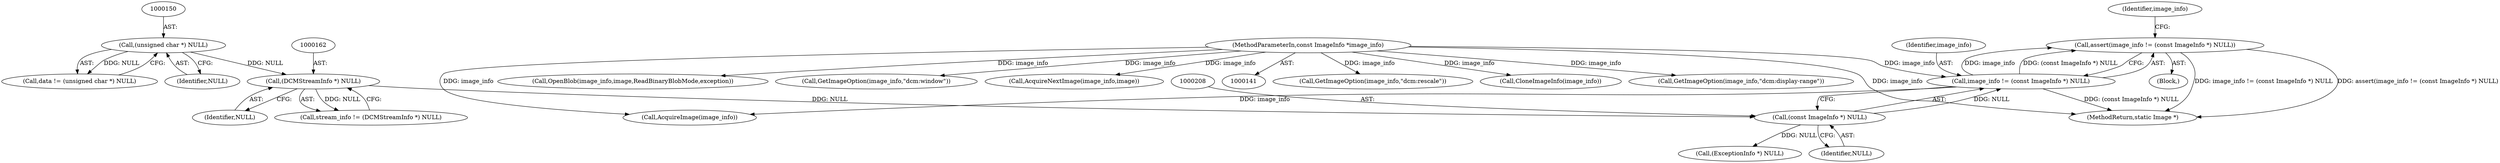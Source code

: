digraph "0_ImageMagick_9f375e7080a2c1044cd546854d0548b4bfb429d0@API" {
"1000204" [label="(Call,assert(image_info != (const ImageInfo *) NULL))"];
"1000205" [label="(Call,image_info != (const ImageInfo *) NULL)"];
"1000142" [label="(MethodParameterIn,const ImageInfo *image_info)"];
"1000207" [label="(Call,(const ImageInfo *) NULL)"];
"1000161" [label="(Call,(DCMStreamInfo *) NULL)"];
"1000149" [label="(Call,(unsigned char *) NULL)"];
"1003742" [label="(Call,GetImageOption(image_info,\"dcm:rescale\"))"];
"1000206" [label="(Identifier,image_info)"];
"1000204" [label="(Call,assert(image_info != (const ImageInfo *) NULL))"];
"1000151" [label="(Identifier,NULL)"];
"1000147" [label="(Call,data != (unsigned char *) NULL)"];
"1000234" [label="(Call,(ExceptionInfo *) NULL)"];
"1002592" [label="(Call,CloneImageInfo(image_info))"];
"1000245" [label="(Call,AcquireImage(image_info))"];
"1000161" [label="(Call,(DCMStreamInfo *) NULL)"];
"1003672" [label="(Call,GetImageOption(image_info,\"dcm:display-range\"))"];
"1000205" [label="(Call,image_info != (const ImageInfo *) NULL)"];
"1000209" [label="(Identifier,NULL)"];
"1004016" [label="(MethodReturn,static Image *)"];
"1000249" [label="(Call,OpenBlob(image_info,image,ReadBinaryBlobMode,exception))"];
"1003695" [label="(Call,GetImageOption(image_info,\"dcm:window\"))"];
"1000144" [label="(Block,)"];
"1000149" [label="(Call,(unsigned char *) NULL)"];
"1000142" [label="(MethodParameterIn,const ImageInfo *image_info)"];
"1000159" [label="(Call,stream_info != (DCMStreamInfo *) NULL)"];
"1000213" [label="(Identifier,image_info)"];
"1000163" [label="(Identifier,NULL)"];
"1003882" [label="(Call,AcquireNextImage(image_info,image))"];
"1000207" [label="(Call,(const ImageInfo *) NULL)"];
"1000204" -> "1000144"  [label="AST: "];
"1000204" -> "1000205"  [label="CFG: "];
"1000205" -> "1000204"  [label="AST: "];
"1000213" -> "1000204"  [label="CFG: "];
"1000204" -> "1004016"  [label="DDG: image_info != (const ImageInfo *) NULL"];
"1000204" -> "1004016"  [label="DDG: assert(image_info != (const ImageInfo *) NULL)"];
"1000205" -> "1000204"  [label="DDG: image_info"];
"1000205" -> "1000204"  [label="DDG: (const ImageInfo *) NULL"];
"1000205" -> "1000207"  [label="CFG: "];
"1000206" -> "1000205"  [label="AST: "];
"1000207" -> "1000205"  [label="AST: "];
"1000205" -> "1004016"  [label="DDG: (const ImageInfo *) NULL"];
"1000142" -> "1000205"  [label="DDG: image_info"];
"1000207" -> "1000205"  [label="DDG: NULL"];
"1000205" -> "1000245"  [label="DDG: image_info"];
"1000142" -> "1000141"  [label="AST: "];
"1000142" -> "1004016"  [label="DDG: image_info"];
"1000142" -> "1000245"  [label="DDG: image_info"];
"1000142" -> "1000249"  [label="DDG: image_info"];
"1000142" -> "1002592"  [label="DDG: image_info"];
"1000142" -> "1003672"  [label="DDG: image_info"];
"1000142" -> "1003695"  [label="DDG: image_info"];
"1000142" -> "1003742"  [label="DDG: image_info"];
"1000142" -> "1003882"  [label="DDG: image_info"];
"1000207" -> "1000209"  [label="CFG: "];
"1000208" -> "1000207"  [label="AST: "];
"1000209" -> "1000207"  [label="AST: "];
"1000161" -> "1000207"  [label="DDG: NULL"];
"1000207" -> "1000234"  [label="DDG: NULL"];
"1000161" -> "1000159"  [label="AST: "];
"1000161" -> "1000163"  [label="CFG: "];
"1000162" -> "1000161"  [label="AST: "];
"1000163" -> "1000161"  [label="AST: "];
"1000159" -> "1000161"  [label="CFG: "];
"1000161" -> "1000159"  [label="DDG: NULL"];
"1000149" -> "1000161"  [label="DDG: NULL"];
"1000149" -> "1000147"  [label="AST: "];
"1000149" -> "1000151"  [label="CFG: "];
"1000150" -> "1000149"  [label="AST: "];
"1000151" -> "1000149"  [label="AST: "];
"1000147" -> "1000149"  [label="CFG: "];
"1000149" -> "1000147"  [label="DDG: NULL"];
}

